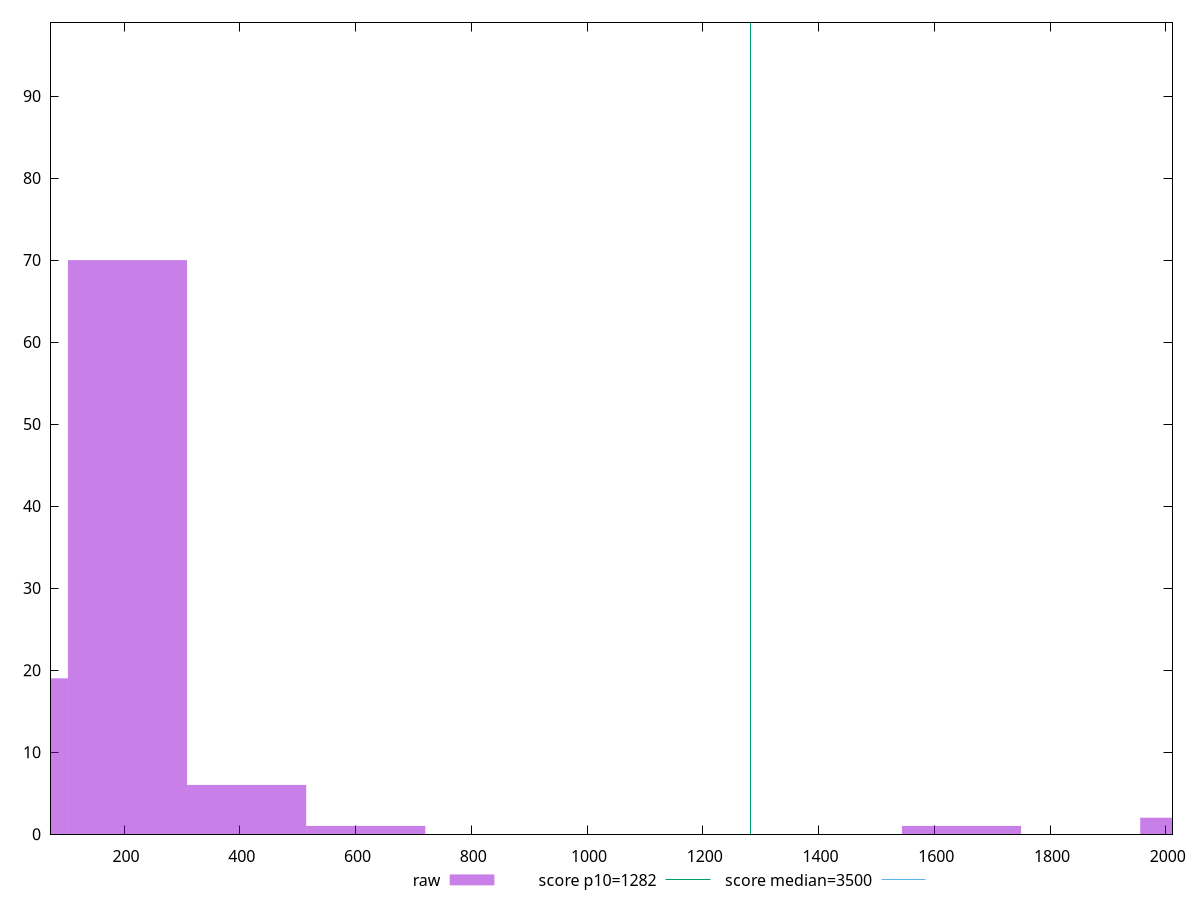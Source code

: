 reset

$raw <<EOF
1647.0243515884454 1
2058.7804394855566 2
205.87804394855567 70
0 19
411.75608789711134 6
617.6341318456671 1
EOF

set key outside below
set boxwidth 205.87804394855567
set xrange [71.99599999999998:2011.6199999999997]
set yrange [0:99]
set trange [0:99]
set style fill transparent solid 0.5 noborder

set parametric
set terminal svg size 640, 490 enhanced background rgb 'white'
set output "report/report_00029_2021-02-24T13-36-40.390Z/bootup-time/samples/card/raw/histogram.svg"

plot $raw title "raw" with boxes, \
     1282,t title "score p10=1282", \
     3500,t title "score median=3500"

reset
